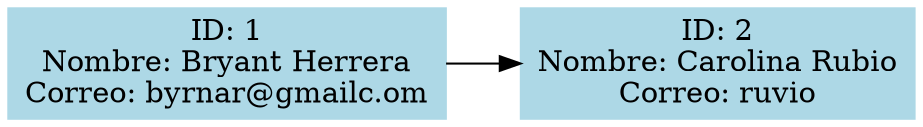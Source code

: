 digraph G {
    rankdir=LR;
  node [shape=box, style=filled, color=lightblue];
"1" [label="ID: 1\nNombre: Bryant Herrera\nCorreo: byrnar@gmailc.om"]
"1" -> "2";
"2" [label="ID: 2\nNombre: Carolina Rubio\nCorreo: ruvio"]
}
